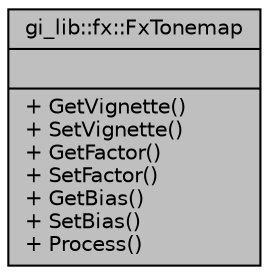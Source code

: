 digraph "gi_lib::fx::FxTonemap"
{
  edge [fontname="Helvetica",fontsize="10",labelfontname="Helvetica",labelfontsize="10"];
  node [fontname="Helvetica",fontsize="10",shape=record];
  Node1 [label="{gi_lib::fx::FxTonemap\n||+ GetVignette()\l+ SetVignette()\l+ GetFactor()\l+ SetFactor()\l+ GetBias()\l+ SetBias()\l+ Process()\l}",height=0.2,width=0.4,color="black", fillcolor="grey75", style="filled", fontcolor="black"];
}

